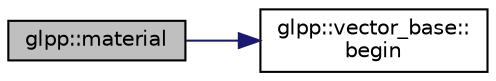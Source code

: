 digraph "glpp::material"
{
  edge [fontname="Helvetica",fontsize="10",labelfontname="Helvetica",labelfontsize="10"];
  node [fontname="Helvetica",fontsize="10",shape=record];
  rankdir="LR";
  Node20 [label="glpp::material",height=0.2,width=0.4,color="black", fillcolor="grey75", style="filled", fontcolor="black"];
  Node20 -> Node21 [color="midnightblue",fontsize="10",style="solid",fontname="Helvetica"];
  Node21 [label="glpp::vector_base::\lbegin",height=0.2,width=0.4,color="black", fillcolor="white", style="filled",URL="$classglpp_1_1vector__base.html#af9bf222e1947fe23a560b7e7c8f574a4",tooltip="Get the iterator to the first element. "];
}
